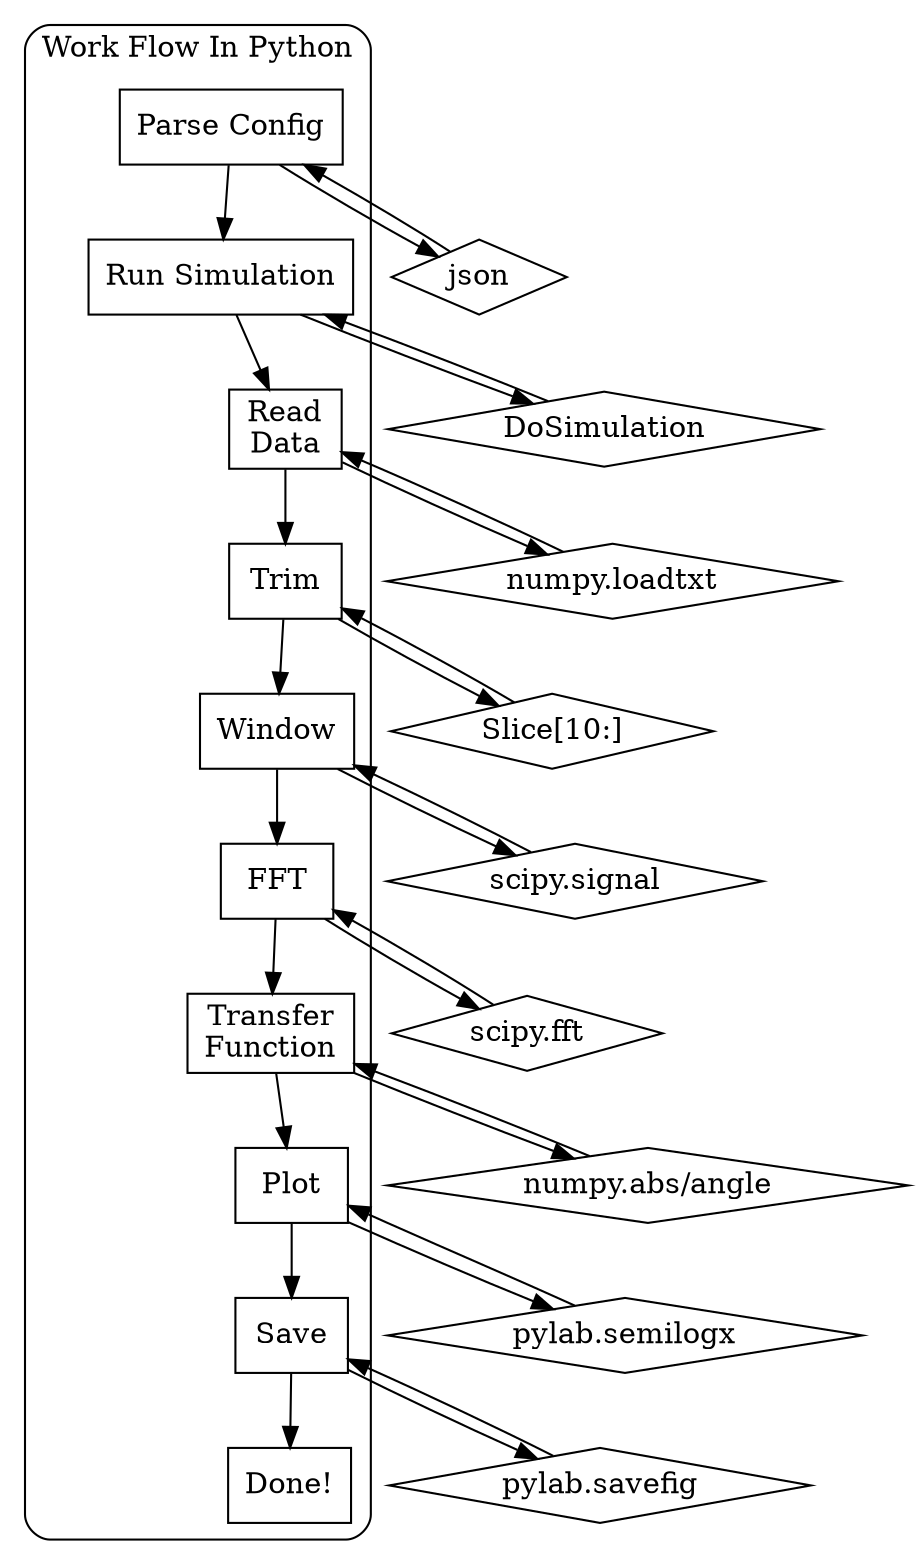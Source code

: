 digraph {
    rankdir = TB;
    style="rounded";
	
	 subgraph cluster_post {
	     	      rank="min";
	     label = "Work Flow In Python";
     	      parse [label="Parse Config",shape="box"];
     	      	     sim [label="Run Simulation",shape="box"];
	     parse -> sim;
	     "sim"->"read"[ltail=sim lhead=cluster_post];
	    	    
		      read [label="Read\nData",shape="box"];
		      trim [label="Trim",shape="box"];
		      wind [label="Window",shape="box"];
		      fft [label="FFT",shape="box"];
		      TF [label="Transfer\nFunction",shape="box"];	
		      read->trim->wind->fft->TF;
		      TF->plotting;
		      
	    	       plotting->save->done;
		       done[label="Done!",shape="box"];
	}	      
		      
		      
	 jsonlib [label="json",shape="diamond"];
	      parse->jsonlib->parse;	
	      simlib [label="DoSimulation",shape="diamond"];
	      sim->simlib->sim;
	      
             readlib [label="numpy.loadtxt",shape="diamond"];
	     read->readlib->read;
	     trimlib [label="Slice[10:]",shape="diamond"];
	     trim->trimlib->trim;

	     windlib [label="scipy.signal",shape="diamond"];
	     wind->windlib->wind;
	     fftlib [label="scipy.fft",shape="diamond"];
	     fft->fftlib->fft;
	      
	     
	     plotting [label="Plot",shape="box"];
	     save [label="Save",shape="box"];
	     
	     plotlib [label="pylab.semilogx",shape="diamond"];
	     plotting->plotlib->plotting;
	     savelib [label="pylab.savefig",shape="diamond"];
	     save->savelib->save;
	     tflib [label="numpy.abs/angle",shape="diamond"];
	      TF->tflib->TF;
	

}